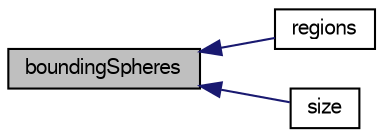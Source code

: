 digraph "boundingSpheres"
{
  bgcolor="transparent";
  edge [fontname="FreeSans",fontsize="10",labelfontname="FreeSans",labelfontsize="10"];
  node [fontname="FreeSans",fontsize="10",shape=record];
  rankdir="LR";
  Node50 [label="boundingSpheres",height=0.2,width=0.4,color="black", fillcolor="grey75", style="filled", fontcolor="black"];
  Node50 -> Node51 [dir="back",color="midnightblue",fontsize="10",style="solid",fontname="FreeSans"];
  Node51 [label="regions",height=0.2,width=0.4,color="black",URL="$a25218.html#ab9fb56ec22f93cbc341f0b051e83f872",tooltip="Names of regions. "];
  Node50 -> Node52 [dir="back",color="midnightblue",fontsize="10",style="solid",fontname="FreeSans"];
  Node52 [label="size",height=0.2,width=0.4,color="black",URL="$a25218.html#a03bc1200aac252c4d3e18657d700b71c",tooltip="Range of local indices that can be returned. "];
}
